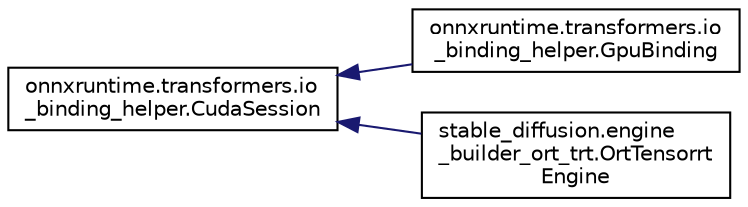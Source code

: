 digraph "Graphical Class Hierarchy"
{
 // LATEX_PDF_SIZE
  edge [fontname="Helvetica",fontsize="10",labelfontname="Helvetica",labelfontsize="10"];
  node [fontname="Helvetica",fontsize="10",shape=record];
  rankdir="LR";
  Node0 [label="onnxruntime.transformers.io\l_binding_helper.CudaSession",height=0.2,width=0.4,color="black", fillcolor="white", style="filled",URL="$classonnxruntime_1_1transformers_1_1io__binding__helper_1_1CudaSession.html",tooltip=" "];
  Node0 -> Node1 [dir="back",color="midnightblue",fontsize="10",style="solid",fontname="Helvetica"];
  Node1 [label="onnxruntime.transformers.io\l_binding_helper.GpuBinding",height=0.2,width=0.4,color="black", fillcolor="white", style="filled",URL="$classonnxruntime_1_1transformers_1_1io__binding__helper_1_1GpuBinding.html",tooltip=" "];
  Node0 -> Node2 [dir="back",color="midnightblue",fontsize="10",style="solid",fontname="Helvetica"];
  Node2 [label="stable_diffusion.engine\l_builder_ort_trt.OrtTensorrt\lEngine",height=0.2,width=0.4,color="black", fillcolor="white", style="filled",URL="$classstable__diffusion_1_1engine__builder__ort__trt_1_1OrtTensorrtEngine.html",tooltip=" "];
}
